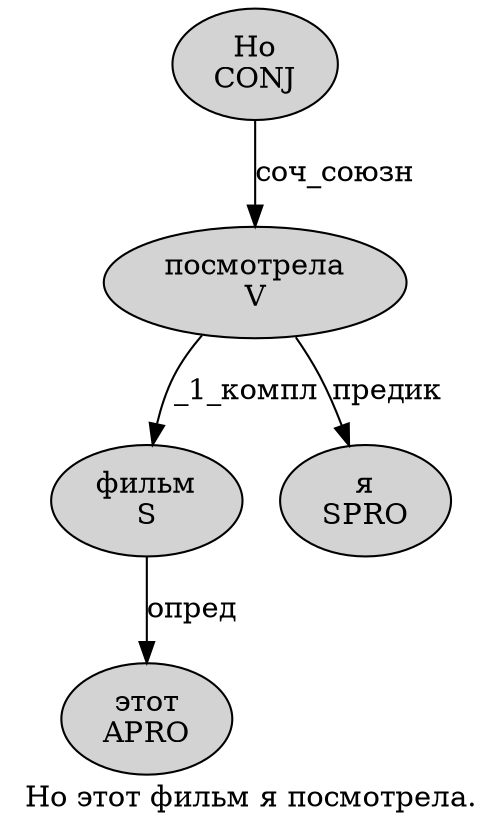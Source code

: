 digraph SENTENCE_762 {
	graph [label="Но этот фильм я посмотрела."]
	node [style=filled]
		0 [label="Но
CONJ" color="" fillcolor=lightgray penwidth=1 shape=ellipse]
		1 [label="этот
APRO" color="" fillcolor=lightgray penwidth=1 shape=ellipse]
		2 [label="фильм
S" color="" fillcolor=lightgray penwidth=1 shape=ellipse]
		3 [label="я
SPRO" color="" fillcolor=lightgray penwidth=1 shape=ellipse]
		4 [label="посмотрела
V" color="" fillcolor=lightgray penwidth=1 shape=ellipse]
			0 -> 4 [label="соч_союзн"]
			2 -> 1 [label="опред"]
			4 -> 2 [label="_1_компл"]
			4 -> 3 [label="предик"]
}